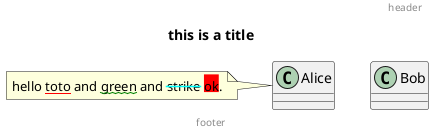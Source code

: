 {
  "sha1": "epi1z2nhp84ud97o4mw17oo1o8otv4t",
  "insertion": {
    "when": "2024-06-01T09:03:04.888Z",
    "user": "plantuml@gmail.com"
  }
}
@startuml
title this is a title
footer footer
header header
class Bob
class Alice
note left of Alice
  hello <u:#FF0000>toto</u> and <w:green>green</w> and <s:#00FFFF>strike</s> <back:red>ok</back>.
end note
@enduml
